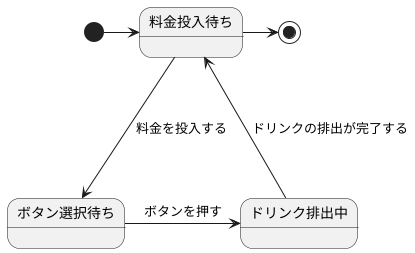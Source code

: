 @startuml 演習

[*] -> 料金投入待ち
料金投入待ち ---> ボタン選択待ち: 料金を投入する
ボタン選択待ち -right-> ドリンク排出中: ボタンを押す
ドリンク排出中 --> 料金投入待ち: ドリンクの排出が完了する
料金投入待ち -> [*]

@enduml
